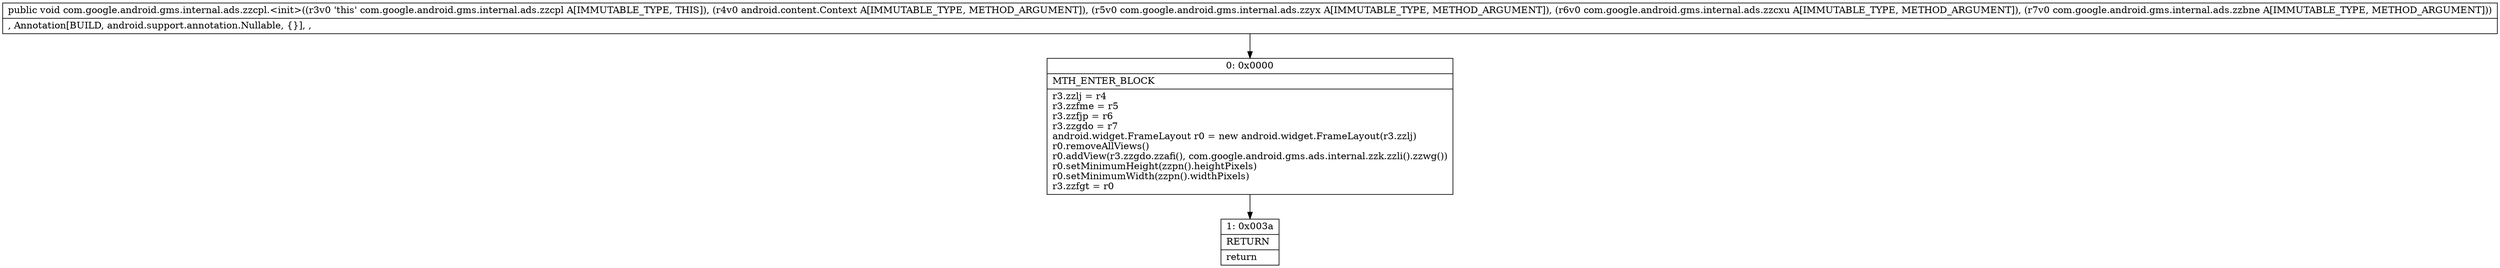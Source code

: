 digraph "CFG forcom.google.android.gms.internal.ads.zzcpl.\<init\>(Landroid\/content\/Context;Lcom\/google\/android\/gms\/internal\/ads\/zzyx;Lcom\/google\/android\/gms\/internal\/ads\/zzcxu;Lcom\/google\/android\/gms\/internal\/ads\/zzbne;)V" {
Node_0 [shape=record,label="{0\:\ 0x0000|MTH_ENTER_BLOCK\l|r3.zzlj = r4\lr3.zzfme = r5\lr3.zzfjp = r6\lr3.zzgdo = r7\landroid.widget.FrameLayout r0 = new android.widget.FrameLayout(r3.zzlj)\lr0.removeAllViews()\lr0.addView(r3.zzgdo.zzafi(), com.google.android.gms.ads.internal.zzk.zzli().zzwg())\lr0.setMinimumHeight(zzpn().heightPixels)\lr0.setMinimumWidth(zzpn().widthPixels)\lr3.zzfgt = r0\l}"];
Node_1 [shape=record,label="{1\:\ 0x003a|RETURN\l|return\l}"];
MethodNode[shape=record,label="{public void com.google.android.gms.internal.ads.zzcpl.\<init\>((r3v0 'this' com.google.android.gms.internal.ads.zzcpl A[IMMUTABLE_TYPE, THIS]), (r4v0 android.content.Context A[IMMUTABLE_TYPE, METHOD_ARGUMENT]), (r5v0 com.google.android.gms.internal.ads.zzyx A[IMMUTABLE_TYPE, METHOD_ARGUMENT]), (r6v0 com.google.android.gms.internal.ads.zzcxu A[IMMUTABLE_TYPE, METHOD_ARGUMENT]), (r7v0 com.google.android.gms.internal.ads.zzbne A[IMMUTABLE_TYPE, METHOD_ARGUMENT]))  | , Annotation[BUILD, android.support.annotation.Nullable, \{\}], , \l}"];
MethodNode -> Node_0;
Node_0 -> Node_1;
}

